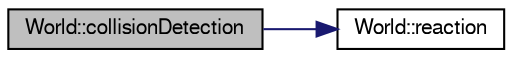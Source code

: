 digraph "World::collisionDetection"
{
  edge [fontname="FreeSans",fontsize="10",labelfontname="FreeSans",labelfontsize="10"];
  node [fontname="FreeSans",fontsize="10",shape=record];
  rankdir="LR";
  Node1 [label="World::collisionDetection",height=0.2,width=0.4,color="black", fillcolor="grey75", style="filled", fontcolor="black"];
  Node1 -> Node2 [color="midnightblue",fontsize="10",style="solid",fontname="FreeSans"];
  Node2 [label="World::reaction",height=0.2,width=0.4,color="black", fillcolor="white", style="filled",URL="$class_world.html#aaa454be8e22ab328410f06bd3eb8a834",tooltip="Wolrd::reaction This applies the reaction forces to the shapes. "];
}
